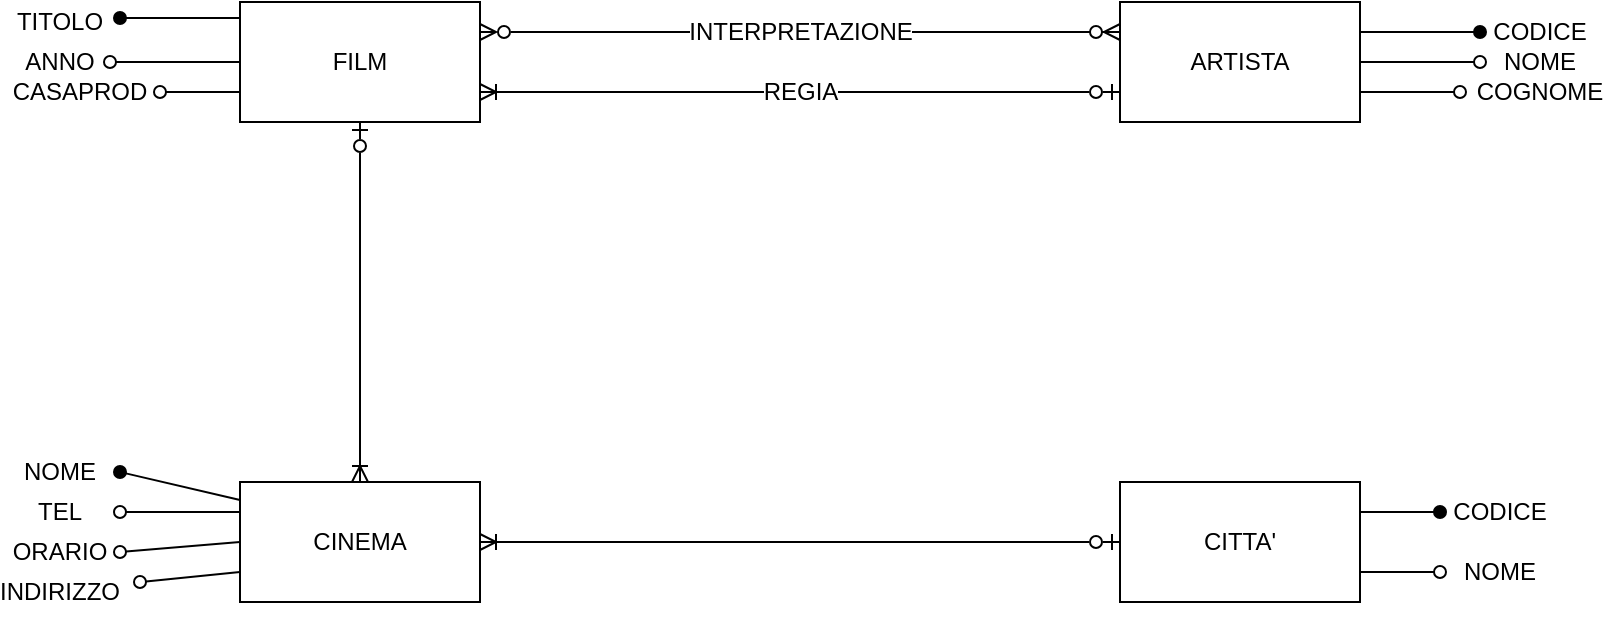 <mxfile version="24.7.17">
  <diagram name="Pagina-1" id="qa8PB40L8QgMvvJ-meos">
    <mxGraphModel dx="867" dy="516" grid="1" gridSize="10" guides="1" tooltips="1" connect="1" arrows="1" fold="1" page="1" pageScale="1" pageWidth="827" pageHeight="1169" math="0" shadow="0">
      <root>
        <mxCell id="0" />
        <mxCell id="1" parent="0" />
        <mxCell id="sVnKFn7oxpBv_ttXK1NY-8" style="edgeStyle=orthogonalEdgeStyle;rounded=0;orthogonalLoop=1;jettySize=auto;html=1;entryX=0.5;entryY=0;entryDx=0;entryDy=0;startArrow=ERzeroToOne;startFill=0;endArrow=ERoneToMany;endFill=0;" edge="1" parent="1" source="sVnKFn7oxpBv_ttXK1NY-1" target="sVnKFn7oxpBv_ttXK1NY-5">
          <mxGeometry relative="1" as="geometry" />
        </mxCell>
        <mxCell id="sVnKFn7oxpBv_ttXK1NY-1" value="FILM" style="rounded=0;whiteSpace=wrap;html=1;" vertex="1" parent="1">
          <mxGeometry x="130" y="80" width="120" height="60" as="geometry" />
        </mxCell>
        <mxCell id="sVnKFn7oxpBv_ttXK1NY-2" value="ARTISTA" style="rounded=0;whiteSpace=wrap;html=1;" vertex="1" parent="1">
          <mxGeometry x="570" y="80" width="120" height="60" as="geometry" />
        </mxCell>
        <mxCell id="sVnKFn7oxpBv_ttXK1NY-3" value="INTERPRETAZIONE" style="edgeStyle=entityRelationEdgeStyle;fontSize=12;html=1;endArrow=ERzeroToMany;endFill=1;rounded=0;exitX=1;exitY=0.25;exitDx=0;exitDy=0;entryX=0;entryY=0.25;entryDx=0;entryDy=0;startArrow=ERzeroToMany;startFill=0;" edge="1" parent="1" source="sVnKFn7oxpBv_ttXK1NY-1" target="sVnKFn7oxpBv_ttXK1NY-2">
          <mxGeometry width="100" height="100" relative="1" as="geometry">
            <mxPoint x="320" y="150" as="sourcePoint" />
            <mxPoint x="420" y="50" as="targetPoint" />
          </mxGeometry>
        </mxCell>
        <mxCell id="sVnKFn7oxpBv_ttXK1NY-4" value="REGIA" style="edgeStyle=entityRelationEdgeStyle;fontSize=12;html=1;endArrow=ERzeroToOne;endFill=0;startArrow=ERoneToMany;rounded=0;exitX=1;exitY=0.75;exitDx=0;exitDy=0;entryX=0;entryY=0.75;entryDx=0;entryDy=0;startFill=0;" edge="1" parent="1" source="sVnKFn7oxpBv_ttXK1NY-1" target="sVnKFn7oxpBv_ttXK1NY-2">
          <mxGeometry width="100" height="100" relative="1" as="geometry">
            <mxPoint x="330" y="150" as="sourcePoint" />
            <mxPoint x="430" y="50" as="targetPoint" />
          </mxGeometry>
        </mxCell>
        <mxCell id="sVnKFn7oxpBv_ttXK1NY-9" style="edgeStyle=orthogonalEdgeStyle;rounded=0;orthogonalLoop=1;jettySize=auto;html=1;entryX=0;entryY=0.5;entryDx=0;entryDy=0;startArrow=ERoneToMany;startFill=0;endArrow=ERzeroToOne;endFill=0;" edge="1" parent="1" source="sVnKFn7oxpBv_ttXK1NY-5" target="sVnKFn7oxpBv_ttXK1NY-6">
          <mxGeometry relative="1" as="geometry" />
        </mxCell>
        <mxCell id="sVnKFn7oxpBv_ttXK1NY-5" value="CINEMA" style="rounded=0;whiteSpace=wrap;html=1;" vertex="1" parent="1">
          <mxGeometry x="130" y="320" width="120" height="60" as="geometry" />
        </mxCell>
        <mxCell id="sVnKFn7oxpBv_ttXK1NY-6" value="CITTA&#39;" style="rounded=0;whiteSpace=wrap;html=1;" vertex="1" parent="1">
          <mxGeometry x="570" y="320" width="120" height="60" as="geometry" />
        </mxCell>
        <mxCell id="sVnKFn7oxpBv_ttXK1NY-10" value="TITOLO" style="text;html=1;align=center;verticalAlign=middle;whiteSpace=wrap;rounded=0;" vertex="1" parent="1">
          <mxGeometry x="20" y="80" width="40" height="20" as="geometry" />
        </mxCell>
        <mxCell id="sVnKFn7oxpBv_ttXK1NY-13" value="ANNO" style="text;html=1;align=center;verticalAlign=middle;whiteSpace=wrap;rounded=0;" vertex="1" parent="1">
          <mxGeometry x="10" y="95" width="60" height="30" as="geometry" />
        </mxCell>
        <mxCell id="sVnKFn7oxpBv_ttXK1NY-14" value="CASAPROD" style="text;html=1;align=center;verticalAlign=middle;whiteSpace=wrap;rounded=0;" vertex="1" parent="1">
          <mxGeometry x="20" y="110" width="60" height="30" as="geometry" />
        </mxCell>
        <mxCell id="sVnKFn7oxpBv_ttXK1NY-21" value="" style="endArrow=none;html=1;rounded=0;startArrow=oval;startFill=1;" edge="1" parent="1">
          <mxGeometry relative="1" as="geometry">
            <mxPoint x="70" y="88" as="sourcePoint" />
            <mxPoint x="130" y="88" as="targetPoint" />
          </mxGeometry>
        </mxCell>
        <mxCell id="sVnKFn7oxpBv_ttXK1NY-25" value="" style="endArrow=none;html=1;rounded=0;entryX=0;entryY=0.5;entryDx=0;entryDy=0;startArrow=oval;startFill=0;exitX=0.75;exitY=0;exitDx=0;exitDy=0;" edge="1" parent="1" source="sVnKFn7oxpBv_ttXK1NY-14" target="sVnKFn7oxpBv_ttXK1NY-1">
          <mxGeometry relative="1" as="geometry">
            <mxPoint x="80" y="110" as="sourcePoint" />
            <mxPoint x="210" y="200" as="targetPoint" />
          </mxGeometry>
        </mxCell>
        <mxCell id="sVnKFn7oxpBv_ttXK1NY-26" value="" style="endArrow=none;html=1;rounded=0;entryX=0;entryY=0.75;entryDx=0;entryDy=0;startArrow=oval;startFill=0;" edge="1" parent="1" target="sVnKFn7oxpBv_ttXK1NY-1">
          <mxGeometry relative="1" as="geometry">
            <mxPoint x="90" y="125" as="sourcePoint" />
            <mxPoint x="490" y="270" as="targetPoint" />
          </mxGeometry>
        </mxCell>
        <mxCell id="sVnKFn7oxpBv_ttXK1NY-31" value="CODICE" style="text;html=1;align=center;verticalAlign=middle;whiteSpace=wrap;rounded=0;" vertex="1" parent="1">
          <mxGeometry x="750" y="80" width="60" height="30" as="geometry" />
        </mxCell>
        <mxCell id="sVnKFn7oxpBv_ttXK1NY-32" value="NOME" style="text;html=1;align=center;verticalAlign=middle;whiteSpace=wrap;rounded=0;" vertex="1" parent="1">
          <mxGeometry x="750" y="95" width="60" height="30" as="geometry" />
        </mxCell>
        <mxCell id="sVnKFn7oxpBv_ttXK1NY-33" value="COGNOME" style="text;html=1;align=center;verticalAlign=middle;whiteSpace=wrap;rounded=0;" vertex="1" parent="1">
          <mxGeometry x="750" y="110" width="60" height="30" as="geometry" />
        </mxCell>
        <mxCell id="sVnKFn7oxpBv_ttXK1NY-34" value="" style="endArrow=oval;html=1;rounded=0;exitX=1;exitY=0.25;exitDx=0;exitDy=0;entryX=0;entryY=0;entryDx=0;entryDy=0;endFill=1;" edge="1" parent="1" source="sVnKFn7oxpBv_ttXK1NY-2" target="sVnKFn7oxpBv_ttXK1NY-32">
          <mxGeometry relative="1" as="geometry">
            <mxPoint x="690" y="190" as="sourcePoint" />
            <mxPoint x="850" y="190" as="targetPoint" />
          </mxGeometry>
        </mxCell>
        <mxCell id="sVnKFn7oxpBv_ttXK1NY-35" value="" style="endArrow=oval;html=1;rounded=0;exitX=1;exitY=0.5;exitDx=0;exitDy=0;entryX=0;entryY=0.5;entryDx=0;entryDy=0;endFill=0;" edge="1" parent="1" source="sVnKFn7oxpBv_ttXK1NY-2" target="sVnKFn7oxpBv_ttXK1NY-32">
          <mxGeometry relative="1" as="geometry">
            <mxPoint x="330" y="270" as="sourcePoint" />
            <mxPoint x="490" y="270" as="targetPoint" />
          </mxGeometry>
        </mxCell>
        <mxCell id="sVnKFn7oxpBv_ttXK1NY-36" value="" style="endArrow=oval;html=1;rounded=0;exitX=1;exitY=0.75;exitDx=0;exitDy=0;endFill=0;" edge="1" parent="1" source="sVnKFn7oxpBv_ttXK1NY-2">
          <mxGeometry relative="1" as="geometry">
            <mxPoint x="330" y="270" as="sourcePoint" />
            <mxPoint x="740" y="125" as="targetPoint" />
          </mxGeometry>
        </mxCell>
        <mxCell id="sVnKFn7oxpBv_ttXK1NY-37" value="NOME" style="text;html=1;align=center;verticalAlign=middle;whiteSpace=wrap;rounded=0;" vertex="1" parent="1">
          <mxGeometry x="10" y="300" width="60" height="30" as="geometry" />
        </mxCell>
        <mxCell id="sVnKFn7oxpBv_ttXK1NY-38" value="TEL" style="text;html=1;align=center;verticalAlign=middle;whiteSpace=wrap;rounded=0;" vertex="1" parent="1">
          <mxGeometry x="10" y="320" width="60" height="30" as="geometry" />
        </mxCell>
        <mxCell id="sVnKFn7oxpBv_ttXK1NY-39" value="ORARIO" style="text;html=1;align=center;verticalAlign=middle;whiteSpace=wrap;rounded=0;" vertex="1" parent="1">
          <mxGeometry x="10" y="340" width="60" height="30" as="geometry" />
        </mxCell>
        <mxCell id="sVnKFn7oxpBv_ttXK1NY-40" value="INDIRIZZO" style="text;html=1;align=center;verticalAlign=middle;whiteSpace=wrap;rounded=0;" vertex="1" parent="1">
          <mxGeometry x="10" y="360" width="60" height="30" as="geometry" />
        </mxCell>
        <mxCell id="sVnKFn7oxpBv_ttXK1NY-44" value="" style="endArrow=none;html=1;rounded=0;exitX=1;exitY=0.5;exitDx=0;exitDy=0;entryX=0;entryY=0.15;entryDx=0;entryDy=0;entryPerimeter=0;startArrow=oval;startFill=1;" edge="1" parent="1" source="sVnKFn7oxpBv_ttXK1NY-37" target="sVnKFn7oxpBv_ttXK1NY-5">
          <mxGeometry relative="1" as="geometry">
            <mxPoint x="330" y="270" as="sourcePoint" />
            <mxPoint x="490" y="270" as="targetPoint" />
          </mxGeometry>
        </mxCell>
        <mxCell id="sVnKFn7oxpBv_ttXK1NY-45" value="" style="endArrow=none;html=1;rounded=0;exitX=1;exitY=0.5;exitDx=0;exitDy=0;entryX=0;entryY=0.25;entryDx=0;entryDy=0;startArrow=oval;startFill=0;" edge="1" parent="1" source="sVnKFn7oxpBv_ttXK1NY-38" target="sVnKFn7oxpBv_ttXK1NY-5">
          <mxGeometry relative="1" as="geometry">
            <mxPoint x="240" y="280" as="sourcePoint" />
            <mxPoint x="400" y="280" as="targetPoint" />
          </mxGeometry>
        </mxCell>
        <mxCell id="sVnKFn7oxpBv_ttXK1NY-46" value="" style="endArrow=none;html=1;rounded=0;exitX=1;exitY=0.5;exitDx=0;exitDy=0;entryX=0;entryY=0.5;entryDx=0;entryDy=0;startArrow=oval;startFill=0;" edge="1" parent="1" source="sVnKFn7oxpBv_ttXK1NY-39" target="sVnKFn7oxpBv_ttXK1NY-5">
          <mxGeometry relative="1" as="geometry">
            <mxPoint x="330" y="270" as="sourcePoint" />
            <mxPoint x="490" y="270" as="targetPoint" />
          </mxGeometry>
        </mxCell>
        <mxCell id="sVnKFn7oxpBv_ttXK1NY-47" value="" style="endArrow=none;html=1;rounded=0;entryX=0;entryY=0.75;entryDx=0;entryDy=0;startArrow=oval;startFill=0;" edge="1" parent="1" target="sVnKFn7oxpBv_ttXK1NY-5">
          <mxGeometry relative="1" as="geometry">
            <mxPoint x="80" y="370" as="sourcePoint" />
            <mxPoint x="490" y="270" as="targetPoint" />
          </mxGeometry>
        </mxCell>
        <mxCell id="sVnKFn7oxpBv_ttXK1NY-52" value="CODICE" style="text;html=1;align=center;verticalAlign=middle;whiteSpace=wrap;rounded=0;" vertex="1" parent="1">
          <mxGeometry x="730" y="320" width="60" height="30" as="geometry" />
        </mxCell>
        <mxCell id="sVnKFn7oxpBv_ttXK1NY-53" value="NOME" style="text;html=1;align=center;verticalAlign=middle;whiteSpace=wrap;rounded=0;" vertex="1" parent="1">
          <mxGeometry x="730" y="350" width="60" height="30" as="geometry" />
        </mxCell>
        <mxCell id="sVnKFn7oxpBv_ttXK1NY-54" value="" style="endArrow=oval;html=1;rounded=0;entryX=0;entryY=0.5;entryDx=0;entryDy=0;exitX=1;exitY=0.25;exitDx=0;exitDy=0;endFill=1;" edge="1" parent="1" source="sVnKFn7oxpBv_ttXK1NY-6" target="sVnKFn7oxpBv_ttXK1NY-52">
          <mxGeometry relative="1" as="geometry">
            <mxPoint x="330" y="270" as="sourcePoint" />
            <mxPoint x="490" y="270" as="targetPoint" />
          </mxGeometry>
        </mxCell>
        <mxCell id="sVnKFn7oxpBv_ttXK1NY-55" value="" style="endArrow=oval;html=1;rounded=0;exitX=1;exitY=0.75;exitDx=0;exitDy=0;entryX=0;entryY=0.5;entryDx=0;entryDy=0;endFill=0;" edge="1" parent="1" source="sVnKFn7oxpBv_ttXK1NY-6" target="sVnKFn7oxpBv_ttXK1NY-53">
          <mxGeometry relative="1" as="geometry">
            <mxPoint x="330" y="270" as="sourcePoint" />
            <mxPoint x="490" y="270" as="targetPoint" />
          </mxGeometry>
        </mxCell>
      </root>
    </mxGraphModel>
  </diagram>
</mxfile>
